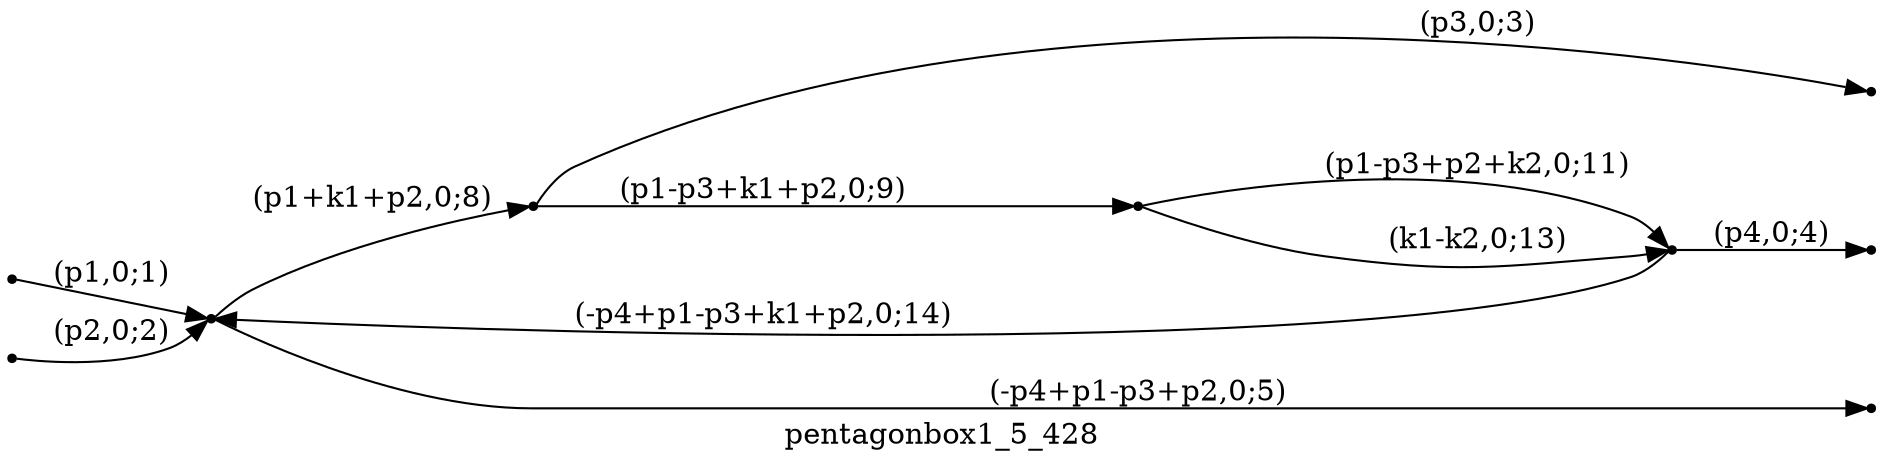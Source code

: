 digraph pentagonbox1_5_428 {
  label="pentagonbox1_5_428";
  rankdir="LR";
  subgraph edges {
    -1 -> 4 [label="(p1,0;1)"];
    -2 -> 4 [label="(p2,0;2)"];
    1 -> -3 [label="(p3,0;3)"];
    3 -> -4 [label="(p4,0;4)"];
    4 -> -5 [label="(-p4+p1-p3+p2,0;5)"];
    4 -> 1 [label="(p1+k1+p2,0;8)"];
    1 -> 2 [label="(p1-p3+k1+p2,0;9)"];
    2 -> 3 [label="(p1-p3+p2+k2,0;11)"];
    2 -> 3 [label="(k1-k2,0;13)"];
    3 -> 4 [label="(-p4+p1-p3+k1+p2,0;14)"];
  }
  subgraph incoming { rank="source"; -1; -2; }
  subgraph outgoing { rank="sink"; -3; -4; -5; }
-5 [shape=point];
-4 [shape=point];
-3 [shape=point];
-2 [shape=point];
-1 [shape=point];
1 [shape=point];
2 [shape=point];
3 [shape=point];
4 [shape=point];
}

